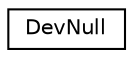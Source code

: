 digraph "Graphical Class Hierarchy"
{
 // LATEX_PDF_SIZE
  edge [fontname="Helvetica",fontsize="10",labelfontname="Helvetica",labelfontsize="10"];
  node [fontname="Helvetica",fontsize="10",shape=record];
  rankdir="LR";
  Node0 [label="DevNull",height=0.2,width=0.4,color="black", fillcolor="white", style="filled",URL="$classDevNull.html",tooltip="Class which doesn't print anything when debugging printouts have been turned off."];
}
